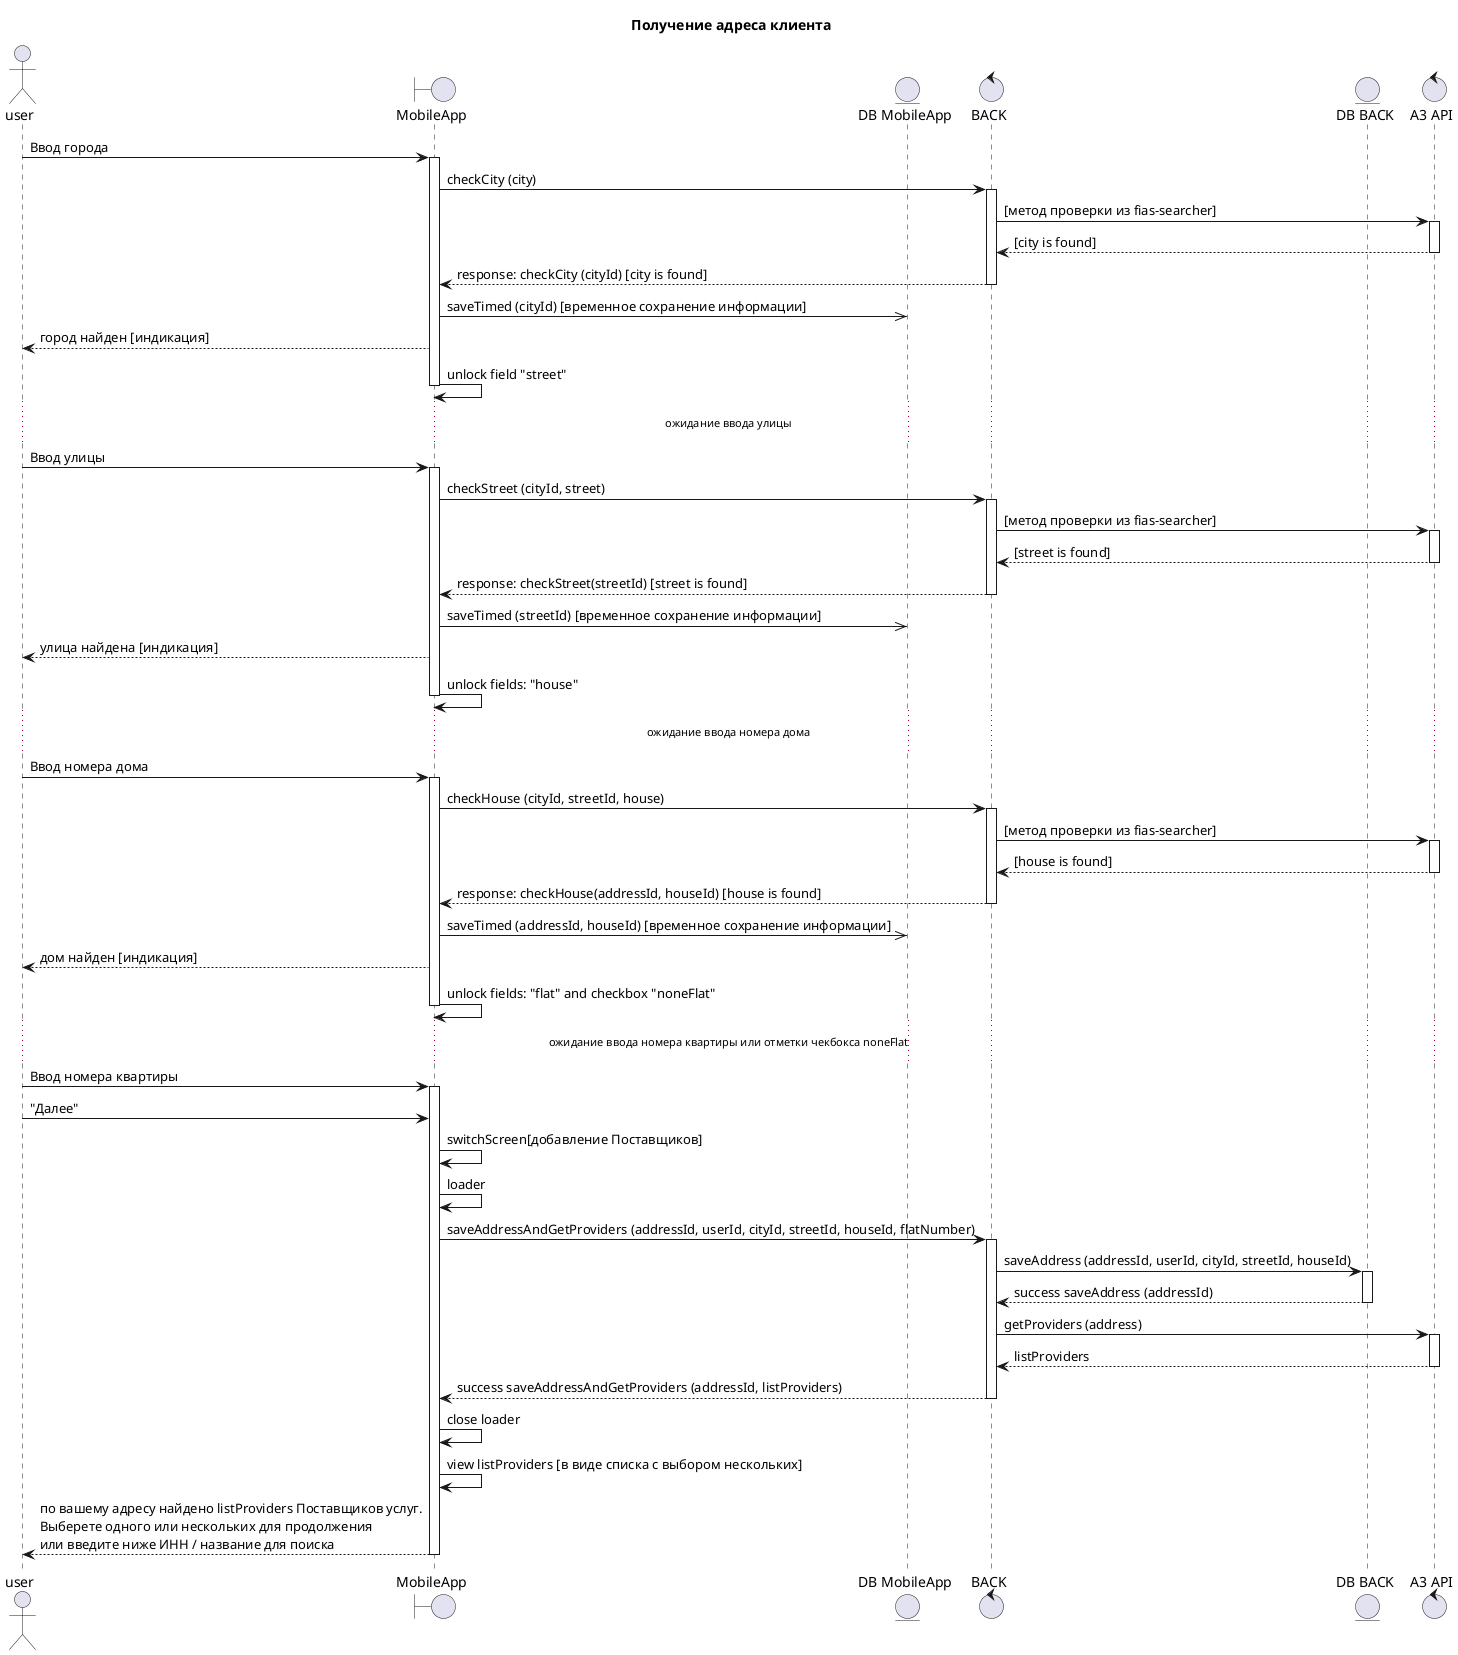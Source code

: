 @startuml
title "Получение адреса клиента"
actor user
boundary "MobileApp" as mobapp
entity "DB MobileApp" as dbmob
control "BACK" as back
entity "DB BACK" as db
control "A3 API" as a3

user -> mobapp : Ввод города
activate mobapp
    mobapp -> back : checkCity (city)
    activate back
        back -> a3 : [метод проверки из fias-searcher]
        activate a3
            a3 --> back : [city is found]
        deactivate a3
        back --> mobapp :  response: checkCity (cityId) [city is found]
    deactivate back
        mobapp ->> dbmob : saveTimed (cityId) [временное сохранение информации]
    mobapp --> user : город найден [индикация]
    mobapp -> mobapp : unlock field "street"
deactivate mobapp


...ожидание ввода улицы...

user -> mobapp : Ввод улицы
activate mobapp
    mobapp -> back : checkStreet (cityId, street)
    activate back
        back -> a3 : [метод проверки из fias-searcher]
        activate a3
            a3 --> back : [street is found]
        deactivate a3
        back --> mobapp :  response: checkStreet(streetId) [street is found]
    deactivate back
    mobapp ->> dbmob : saveTimed (streetId) [временное сохранение информации]
    mobapp --> user : улица найдена [индикация]
    mobapp -> mobapp : unlock fields: "house"
deactivate mobapp


...ожидание ввода номера дома...

    user -> mobapp : Ввод номера дома
    activate mobapp
        mobapp -> back : checkHouse (cityId, streetId, house)
        activate back
            back -> a3 : [метод проверки из fias-searcher]
            activate a3
                a3 --> back : [house is found]
            deactivate a3
            back --> mobapp :  response: checkHouse(addressId, houseId) [house is found]
        deactivate back
        mobapp ->> dbmob : saveTimed (addressId, houseId) [временное сохранение информации]
        mobapp --> user : дом найден [индикация]
        mobapp -> mobapp : unlock fields: "flat" and checkbox "noneFlat"
    deactivate mobapp

...ожидание ввода номера квартиры или отметки чекбокса noneFlat...

    user -> mobapp : Ввод номера квартиры
    activate mobapp
        user -> mobapp : "Далее"
        mobapp -> mobapp : switchScreen[добавление Поставщиков]
        mobapp -> mobapp : loader
        mobapp -> back : saveAddressAndGetProviders (addressId, userId, cityId, streetId, houseId, flatNumber)
            activate back
                back -> db : saveAddress (addressId, userId, cityId, streetId, houseId)
                    activate db
                        db --> back : success saveAddress (addressId)
                    deactivate db
                back -> a3 : getProviders (address)
                    activate a3
                        a3 --> back: listProviders
                    deactivate a3
                back --> mobapp :  success saveAddressAndGetProviders (addressId, listProviders)
            deactivate back
        mobapp -> mobapp : close loader
        mobapp -> mobapp : view listProviders [в виде списка с выбором нескольких]
        mobapp --> user : по вашему адресу найдено listProviders Поставщиков услуг.\nВыберете одного или нескольких для продолжения\nили введите ниже ИНН / название для поиска
    deactivate mobapp
@enduml
